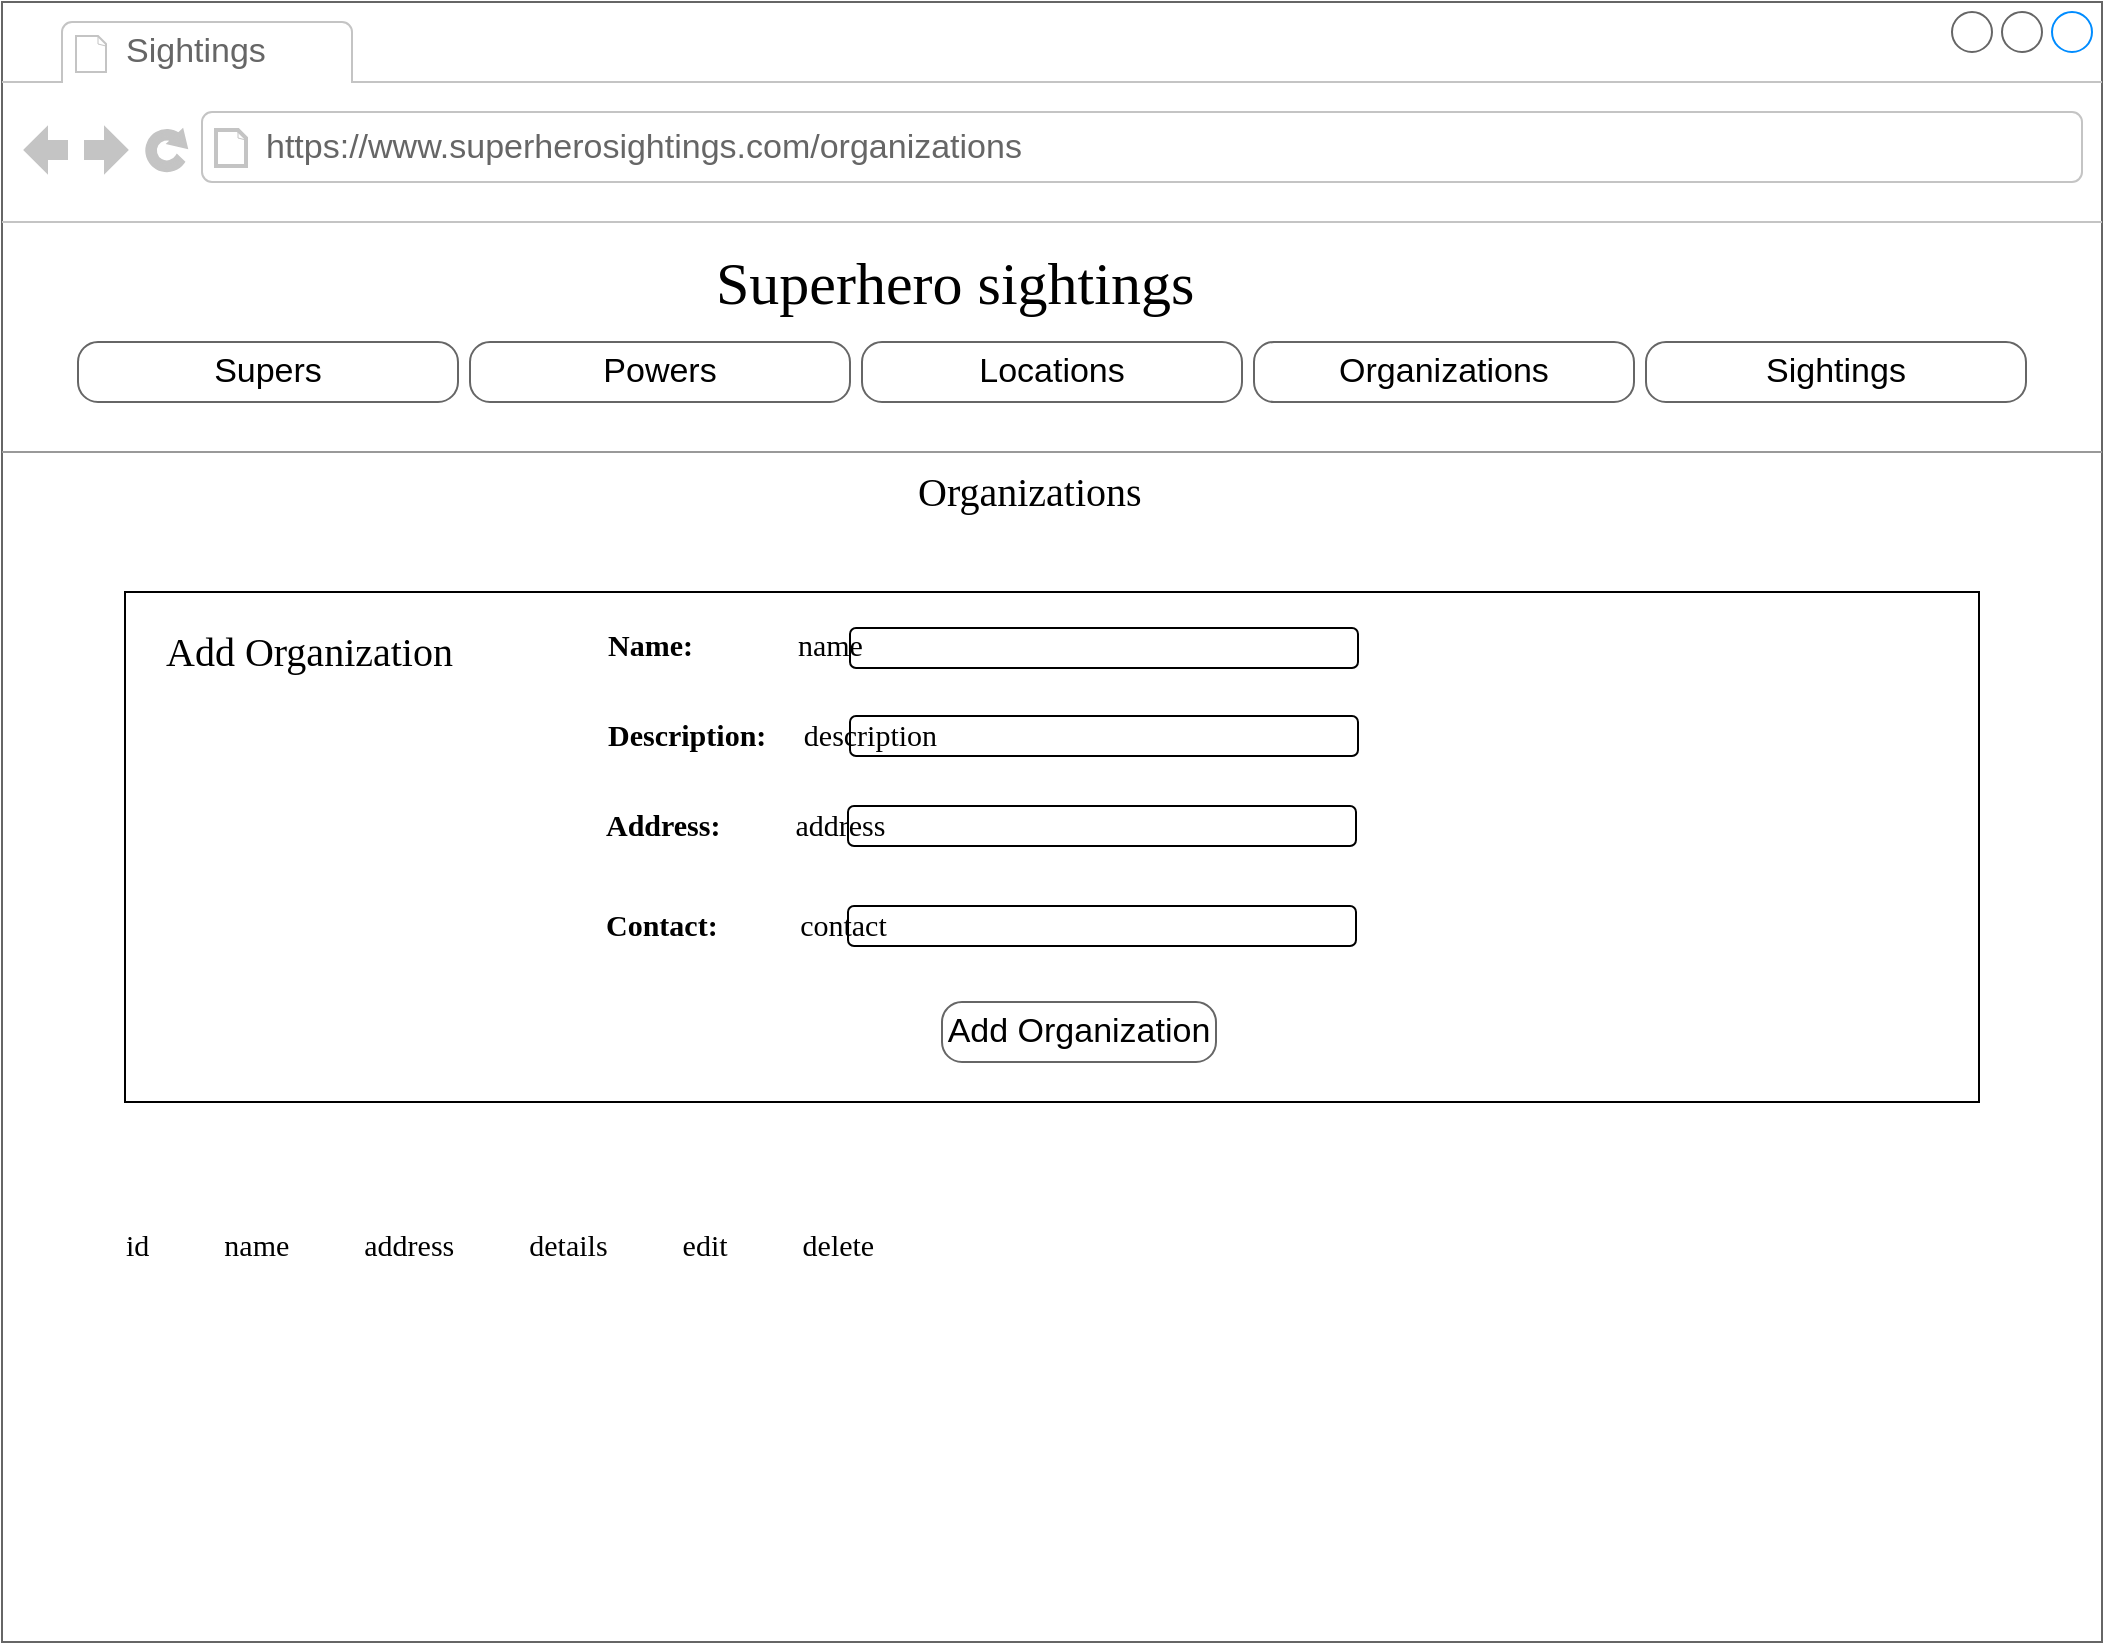 <mxfile version="14.1.9" type="device"><diagram name="Page-1" id="2cc2dc42-3aac-f2a9-1cec-7a8b7cbee084"><mxGraphModel dx="1422" dy="794" grid="1" gridSize="10" guides="1" tooltips="1" connect="1" arrows="1" fold="1" page="1" pageScale="1" pageWidth="1100" pageHeight="850" background="#ffffff" math="0" shadow="0"><root><mxCell id="0"/><mxCell id="1" parent="0"/><mxCell id="7026571954dc6520-1" value="" style="strokeWidth=1;shadow=0;dashed=0;align=center;html=1;shape=mxgraph.mockup.containers.browserWindow;rSize=0;strokeColor=#666666;mainText=,;recursiveResize=0;rounded=0;labelBackgroundColor=none;fontFamily=Verdana;fontSize=12" parent="1" vertex="1"><mxGeometry x="10" y="10" width="1050" height="820" as="geometry"/></mxCell><mxCell id="7026571954dc6520-2" value="Sightings" style="strokeWidth=1;shadow=0;dashed=0;align=center;html=1;shape=mxgraph.mockup.containers.anchor;fontSize=17;fontColor=#666666;align=left;" parent="7026571954dc6520-1" vertex="1"><mxGeometry x="60" y="12" width="100" height="26" as="geometry"/></mxCell><mxCell id="7026571954dc6520-3" value="https://www.superherosightings.com/organizations" style="strokeWidth=1;shadow=0;dashed=0;align=center;html=1;shape=mxgraph.mockup.containers.anchor;rSize=0;fontSize=17;fontColor=#666666;align=left;" parent="7026571954dc6520-1" vertex="1"><mxGeometry x="130" y="60" width="250" height="26" as="geometry"/></mxCell><mxCell id="7026571954dc6520-4" value="Superhero sightings" style="text;html=1;points=[];align=left;verticalAlign=top;spacingTop=-4;fontSize=30;fontFamily=Verdana" parent="7026571954dc6520-1" vertex="1"><mxGeometry x="355" y="120" width="340" height="50" as="geometry"/></mxCell><mxCell id="7026571954dc6520-15" value="" style="verticalLabelPosition=bottom;shadow=0;dashed=0;align=center;html=1;verticalAlign=top;strokeWidth=1;shape=mxgraph.mockup.markup.line;strokeColor=#999999;rounded=0;labelBackgroundColor=none;fillColor=#ffffff;fontFamily=Verdana;fontSize=12;fontColor=#000000;" parent="7026571954dc6520-1" vertex="1"><mxGeometry y="120" width="1050" height="210" as="geometry"/></mxCell><mxCell id="1FFnmIm4WuDAt7eWRF6D-5" value="Supers" style="strokeWidth=1;shadow=0;dashed=0;align=center;html=1;shape=mxgraph.mockup.buttons.button;strokeColor=#666666;mainText=;buttonStyle=round;fontSize=17;fontStyle=0;fillColor=none;whiteSpace=wrap;rounded=0;labelBackgroundColor=none;" parent="7026571954dc6520-1" vertex="1"><mxGeometry x="38" y="170" width="190" height="30" as="geometry"/></mxCell><mxCell id="1FFnmIm4WuDAt7eWRF6D-6" value="Powers" style="strokeWidth=1;shadow=0;dashed=0;align=center;html=1;shape=mxgraph.mockup.buttons.button;strokeColor=#666666;mainText=;buttonStyle=round;fontSize=17;fontStyle=0;fillColor=none;whiteSpace=wrap;rounded=0;labelBackgroundColor=none;" parent="7026571954dc6520-1" vertex="1"><mxGeometry x="234" y="170" width="190" height="30" as="geometry"/></mxCell><mxCell id="1FFnmIm4WuDAt7eWRF6D-7" value="Locations" style="strokeWidth=1;shadow=0;dashed=0;align=center;html=1;shape=mxgraph.mockup.buttons.button;strokeColor=#666666;mainText=;buttonStyle=round;fontSize=17;fontStyle=0;fillColor=none;whiteSpace=wrap;rounded=0;labelBackgroundColor=none;" parent="7026571954dc6520-1" vertex="1"><mxGeometry x="430" y="170" width="190" height="30" as="geometry"/></mxCell><mxCell id="1FFnmIm4WuDAt7eWRF6D-8" value="Organizations" style="strokeWidth=1;shadow=0;dashed=0;align=center;html=1;shape=mxgraph.mockup.buttons.button;strokeColor=#666666;mainText=;buttonStyle=round;fontSize=17;fontStyle=0;fillColor=none;whiteSpace=wrap;rounded=0;labelBackgroundColor=none;" parent="7026571954dc6520-1" vertex="1"><mxGeometry x="626" y="170" width="190" height="30" as="geometry"/></mxCell><mxCell id="1FFnmIm4WuDAt7eWRF6D-9" value="Sightings" style="strokeWidth=1;shadow=0;dashed=0;align=center;html=1;shape=mxgraph.mockup.buttons.button;strokeColor=#666666;mainText=;buttonStyle=round;fontSize=17;fontStyle=0;fillColor=none;whiteSpace=wrap;rounded=0;labelBackgroundColor=none;" parent="7026571954dc6520-1" vertex="1"><mxGeometry x="822" y="170" width="190" height="30" as="geometry"/></mxCell><mxCell id="7WXgCt_VOYbCBG2vsErL-5" value="Add Organization" style="strokeWidth=1;shadow=0;dashed=0;align=center;html=1;shape=mxgraph.mockup.buttons.button;strokeColor=#666666;mainText=;buttonStyle=round;fontSize=17;fontStyle=0;fillColor=none;whiteSpace=wrap;rounded=0;labelBackgroundColor=none;" parent="7026571954dc6520-1" vertex="1"><mxGeometry x="470" y="500" width="137" height="30" as="geometry"/></mxCell><mxCell id="7WXgCt_VOYbCBG2vsErL-2" value="id&amp;nbsp; &amp;nbsp; &amp;nbsp; &amp;nbsp; &amp;nbsp; name&amp;nbsp; &amp;nbsp; &amp;nbsp; &amp;nbsp; &amp;nbsp; address&amp;nbsp; &amp;nbsp; &amp;nbsp; &amp;nbsp; &amp;nbsp; details&amp;nbsp; &amp;nbsp; &amp;nbsp; &amp;nbsp; &amp;nbsp; edit&amp;nbsp; &amp;nbsp; &amp;nbsp; &amp;nbsp; &amp;nbsp; delete&amp;nbsp; &amp;nbsp;" style="text;html=1;points=[];align=left;verticalAlign=top;spacingTop=-4;fontSize=15;fontFamily=Verdana" parent="7026571954dc6520-1" vertex="1"><mxGeometry x="60" y="610" width="920" height="30" as="geometry"/></mxCell><mxCell id="7WXgCt_VOYbCBG2vsErL-10" value="&lt;b&gt;Address:&amp;nbsp; &amp;nbsp; &amp;nbsp; &amp;nbsp; &amp;nbsp;&amp;nbsp;&lt;/b&gt;address" style="text;html=1;points=[];align=left;verticalAlign=top;spacingTop=-4;fontSize=15;fontFamily=Verdana" parent="7026571954dc6520-1" vertex="1"><mxGeometry x="300" y="400" width="170" height="30" as="geometry"/></mxCell><mxCell id="7WXgCt_VOYbCBG2vsErL-11" value="" style="rounded=1;whiteSpace=wrap;html=1;glass=0;fillColor=none;" parent="7026571954dc6520-1" vertex="1"><mxGeometry x="423" y="402" width="254" height="20" as="geometry"/></mxCell><mxCell id="7WXgCt_VOYbCBG2vsErL-12" value="&lt;b&gt;Contact:&amp;nbsp; &amp;nbsp; &amp;nbsp; &amp;nbsp; &amp;nbsp; &amp;nbsp;&lt;/b&gt;contact" style="text;html=1;points=[];align=left;verticalAlign=top;spacingTop=-4;fontSize=15;fontFamily=Verdana" parent="7026571954dc6520-1" vertex="1"><mxGeometry x="300" y="450" width="170" height="30" as="geometry"/></mxCell><mxCell id="7WXgCt_VOYbCBG2vsErL-13" value="" style="rounded=1;whiteSpace=wrap;html=1;glass=0;fillColor=none;" parent="7026571954dc6520-1" vertex="1"><mxGeometry x="423" y="452" width="254" height="20" as="geometry"/></mxCell><mxCell id="7WXgCt_VOYbCBG2vsErL-1" value="Organizations" style="text;html=1;points=[];align=left;verticalAlign=top;spacingTop=-4;fontSize=20;fontFamily=Verdana" parent="7026571954dc6520-1" vertex="1"><mxGeometry x="456" y="230" width="170" height="30" as="geometry"/></mxCell><mxCell id="7WXgCt_VOYbCBG2vsErL-3" value="&lt;b&gt;Name:&amp;nbsp; &amp;nbsp; &amp;nbsp; &amp;nbsp; &amp;nbsp; &amp;nbsp; &amp;nbsp;&amp;nbsp;&lt;/b&gt;name" style="text;html=1;points=[];align=left;verticalAlign=top;spacingTop=-4;fontSize=15;fontFamily=Verdana" parent="1" vertex="1"><mxGeometry x="311" y="320" width="170" height="30" as="geometry"/></mxCell><mxCell id="7WXgCt_VOYbCBG2vsErL-4" value="&lt;b&gt;Description:&amp;nbsp; &amp;nbsp; &amp;nbsp;&lt;/b&gt;description" style="text;html=1;points=[];align=left;verticalAlign=top;spacingTop=-4;fontSize=15;fontFamily=Verdana" parent="1" vertex="1"><mxGeometry x="311" y="365" width="170" height="30" as="geometry"/></mxCell><mxCell id="7WXgCt_VOYbCBG2vsErL-6" value="" style="rounded=1;whiteSpace=wrap;html=1;glass=0;fillColor=none;" parent="1" vertex="1"><mxGeometry x="434" y="323" width="254" height="20" as="geometry"/></mxCell><mxCell id="7WXgCt_VOYbCBG2vsErL-7" value="Add Organization" style="text;html=1;points=[];align=left;verticalAlign=top;spacingTop=-4;fontSize=20;fontFamily=Verdana" parent="1" vertex="1"><mxGeometry x="90" y="320" width="170" height="30" as="geometry"/></mxCell><mxCell id="7WXgCt_VOYbCBG2vsErL-8" value="" style="rounded=1;whiteSpace=wrap;html=1;glass=0;fillColor=none;" parent="1" vertex="1"><mxGeometry x="434" y="367" width="254" height="20" as="geometry"/></mxCell><mxCell id="7WXgCt_VOYbCBG2vsErL-14" value="" style="rounded=0;whiteSpace=wrap;html=1;fillColor=none;" parent="1" vertex="1"><mxGeometry x="71.5" y="305" width="927" height="255" as="geometry"/></mxCell></root></mxGraphModel></diagram></mxfile>